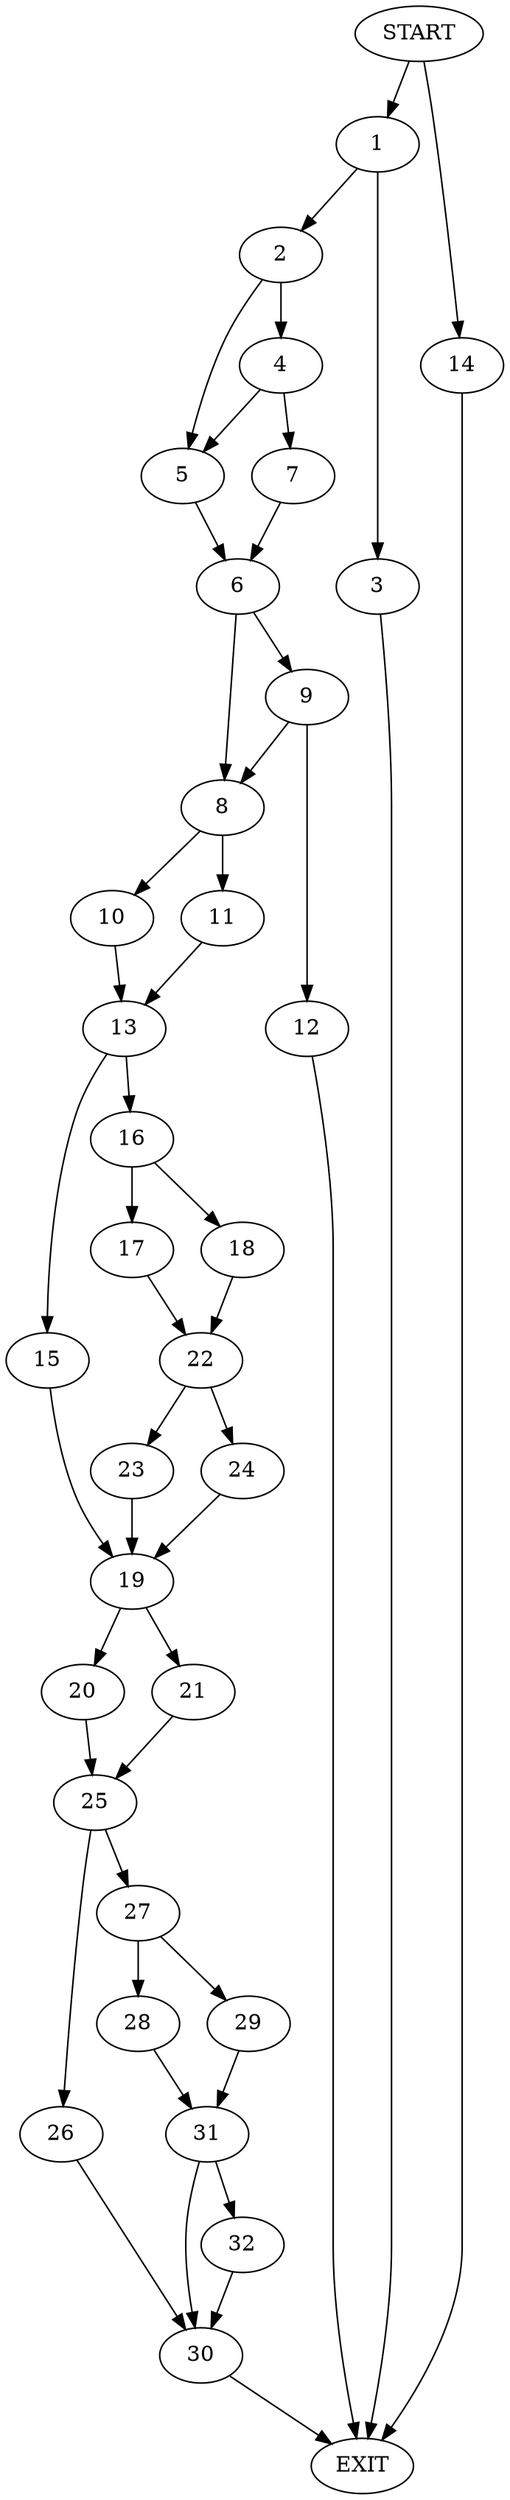 digraph {
0 [label="START"]
33 [label="EXIT"]
0 -> 1
1 -> 2
1 -> 3
3 -> 33
2 -> 4
2 -> 5
5 -> 6
4 -> 5
4 -> 7
7 -> 6
6 -> 8
6 -> 9
8 -> 10
8 -> 11
9 -> 12
9 -> 8
12 -> 33
10 -> 13
11 -> 13
0 -> 14
14 -> 33
13 -> 15
13 -> 16
16 -> 17
16 -> 18
15 -> 19
19 -> 20
19 -> 21
17 -> 22
18 -> 22
22 -> 23
22 -> 24
23 -> 19
24 -> 19
21 -> 25
20 -> 25
25 -> 26
25 -> 27
27 -> 28
27 -> 29
26 -> 30
30 -> 33
29 -> 31
28 -> 31
31 -> 30
31 -> 32
32 -> 30
}
